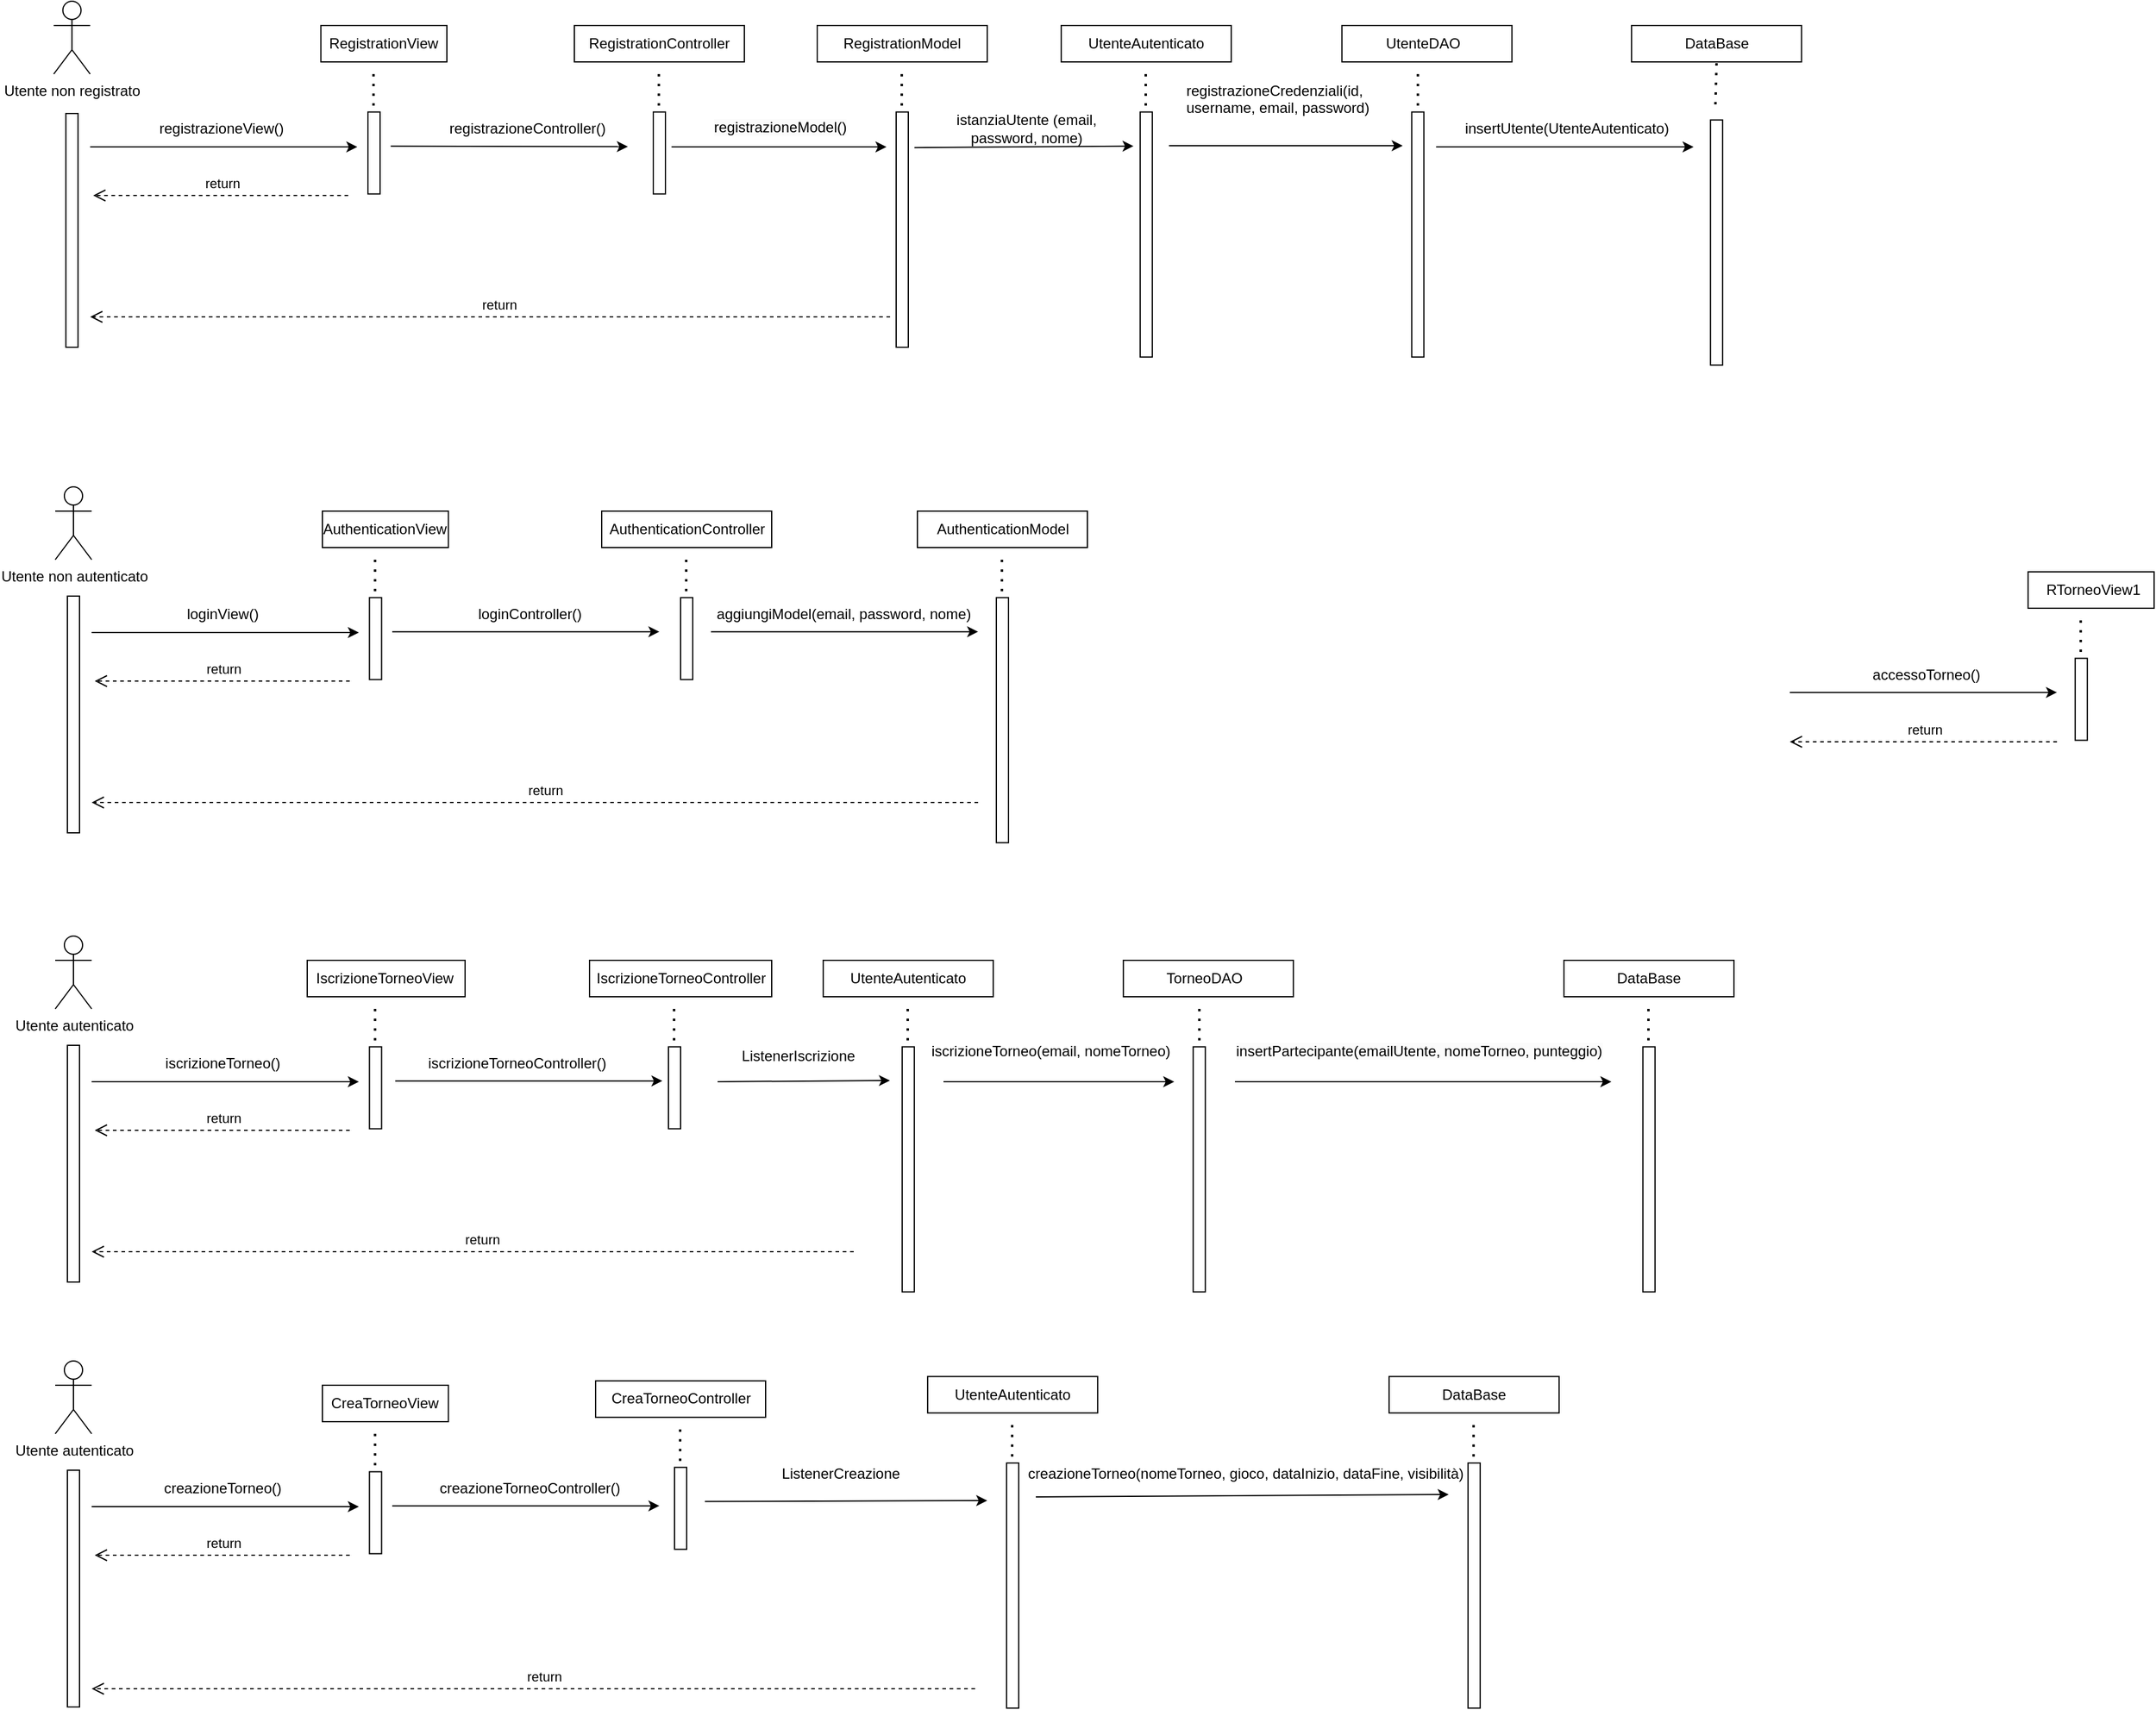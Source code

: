 <mxfile version="23.1.5" type="device">
  <diagram name="Pagina-1" id="2PzucVVuemy0MzqI2Rzy">
    <mxGraphModel dx="2345" dy="1129" grid="1" gridSize="10" guides="1" tooltips="1" connect="1" arrows="1" fold="1" page="1" pageScale="1" pageWidth="827" pageHeight="1169" math="0" shadow="0">
      <root>
        <mxCell id="0" />
        <mxCell id="1" parent="0" />
        <mxCell id="PmFzKxTWgb2I8v0q9J5C-1" value="Utente non autenticato" style="shape=umlActor;verticalLabelPosition=bottom;verticalAlign=top;html=1;outlineConnect=0;" parent="1" vertex="1">
          <mxGeometry x="142.5" y="570" width="30" height="60" as="geometry" />
        </mxCell>
        <mxCell id="PmFzKxTWgb2I8v0q9J5C-4" value="" style="rounded=0;whiteSpace=wrap;html=1;rotation=90;" parent="1" vertex="1">
          <mxGeometry x="60" y="752.5" width="195" height="10" as="geometry" />
        </mxCell>
        <mxCell id="PmFzKxTWgb2I8v0q9J5C-5" value="" style="rounded=0;whiteSpace=wrap;html=1;rotation=90;" parent="1" vertex="1">
          <mxGeometry x="372.5" y="690" width="67.5" height="10" as="geometry" />
        </mxCell>
        <mxCell id="PmFzKxTWgb2I8v0q9J5C-6" value="" style="endArrow=classic;html=1;rounded=0;" parent="1" edge="1">
          <mxGeometry width="50" height="50" relative="1" as="geometry">
            <mxPoint x="172.5" y="690" as="sourcePoint" />
            <mxPoint x="392.5" y="690" as="targetPoint" />
          </mxGeometry>
        </mxCell>
        <mxCell id="PmFzKxTWgb2I8v0q9J5C-8" value="loginView()" style="text;html=1;align=center;verticalAlign=middle;resizable=0;points=[];autosize=1;strokeColor=none;fillColor=none;" parent="1" vertex="1">
          <mxGeometry x="240" y="660" width="80" height="30" as="geometry" />
        </mxCell>
        <mxCell id="PmFzKxTWgb2I8v0q9J5C-9" value="" style="html=1;verticalAlign=bottom;endArrow=open;dashed=1;endSize=8;curved=0;rounded=0;" parent="1" edge="1">
          <mxGeometry relative="1" as="geometry">
            <mxPoint x="385" y="730" as="sourcePoint" />
            <mxPoint x="175" y="730" as="targetPoint" />
          </mxGeometry>
        </mxCell>
        <mxCell id="PmFzKxTWgb2I8v0q9J5C-10" value="return" style="edgeLabel;html=1;align=center;verticalAlign=middle;resizable=0;points=[];" parent="PmFzKxTWgb2I8v0q9J5C-9" vertex="1" connectable="0">
          <mxGeometry x="-0.032" y="-2" relative="1" as="geometry">
            <mxPoint x="-3" y="-8" as="offset" />
          </mxGeometry>
        </mxCell>
        <mxCell id="PmFzKxTWgb2I8v0q9J5C-11" value="" style="endArrow=none;dashed=1;html=1;dashPattern=1 3;strokeWidth=2;rounded=0;" parent="1" edge="1">
          <mxGeometry width="50" height="50" relative="1" as="geometry">
            <mxPoint x="405.85" y="630" as="sourcePoint" />
            <mxPoint x="405.85" y="660" as="targetPoint" />
          </mxGeometry>
        </mxCell>
        <mxCell id="PmFzKxTWgb2I8v0q9J5C-12" value="" style="rounded=0;whiteSpace=wrap;html=1;rotation=90;" parent="1" vertex="1">
          <mxGeometry x="628.75" y="690" width="67.5" height="10" as="geometry" />
        </mxCell>
        <mxCell id="PmFzKxTWgb2I8v0q9J5C-13" value="" style="endArrow=none;dashed=1;html=1;dashPattern=1 3;strokeWidth=2;rounded=0;" parent="1" edge="1">
          <mxGeometry width="50" height="50" relative="1" as="geometry">
            <mxPoint x="662.1" y="630" as="sourcePoint" />
            <mxPoint x="662.1" y="660" as="targetPoint" />
          </mxGeometry>
        </mxCell>
        <mxCell id="PmFzKxTWgb2I8v0q9J5C-14" value="" style="rounded=0;whiteSpace=wrap;html=1;" parent="1" vertex="1">
          <mxGeometry x="362.5" y="590" width="103.75" height="30" as="geometry" />
        </mxCell>
        <mxCell id="PmFzKxTWgb2I8v0q9J5C-15" value="AuthenticationView" style="text;html=1;strokeColor=none;fillColor=none;align=center;verticalAlign=middle;whiteSpace=wrap;rounded=0;" parent="1" vertex="1">
          <mxGeometry x="384.38" y="590" width="60" height="30" as="geometry" />
        </mxCell>
        <mxCell id="PmFzKxTWgb2I8v0q9J5C-17" value="" style="rounded=0;whiteSpace=wrap;html=1;" parent="1" vertex="1">
          <mxGeometry x="592.5" y="590" width="140" height="30" as="geometry" />
        </mxCell>
        <mxCell id="PmFzKxTWgb2I8v0q9J5C-18" value="AuthenticationController" style="text;html=1;strokeColor=none;fillColor=none;align=center;verticalAlign=middle;whiteSpace=wrap;rounded=0;" parent="1" vertex="1">
          <mxGeometry x="632.5" y="590" width="60" height="30" as="geometry" />
        </mxCell>
        <mxCell id="PmFzKxTWgb2I8v0q9J5C-20" value="" style="endArrow=classic;html=1;rounded=0;" parent="1" edge="1">
          <mxGeometry width="50" height="50" relative="1" as="geometry">
            <mxPoint x="420" y="689.33" as="sourcePoint" />
            <mxPoint x="640" y="689.33" as="targetPoint" />
          </mxGeometry>
        </mxCell>
        <mxCell id="PmFzKxTWgb2I8v0q9J5C-21" value="loginController()" style="text;html=1;align=center;verticalAlign=middle;resizable=0;points=[];autosize=1;strokeColor=none;fillColor=none;" parent="1" vertex="1">
          <mxGeometry x="477.5" y="660" width="110" height="30" as="geometry" />
        </mxCell>
        <mxCell id="PmFzKxTWgb2I8v0q9J5C-22" value="" style="rounded=0;whiteSpace=wrap;html=1;rotation=90;" parent="1" vertex="1">
          <mxGeometry x="821.57" y="757.19" width="201.87" height="10" as="geometry" />
        </mxCell>
        <mxCell id="PmFzKxTWgb2I8v0q9J5C-23" value="" style="endArrow=none;dashed=1;html=1;dashPattern=1 3;strokeWidth=2;rounded=0;" parent="1" edge="1">
          <mxGeometry width="50" height="50" relative="1" as="geometry">
            <mxPoint x="922.1" y="630" as="sourcePoint" />
            <mxPoint x="922.1" y="660" as="targetPoint" />
          </mxGeometry>
        </mxCell>
        <mxCell id="PmFzKxTWgb2I8v0q9J5C-24" value="" style="rounded=0;whiteSpace=wrap;html=1;" parent="1" vertex="1">
          <mxGeometry x="852.5" y="590" width="140" height="30" as="geometry" />
        </mxCell>
        <mxCell id="PmFzKxTWgb2I8v0q9J5C-25" value="AuthenticationModel" style="text;html=1;strokeColor=none;fillColor=none;align=center;verticalAlign=middle;whiteSpace=wrap;rounded=0;" parent="1" vertex="1">
          <mxGeometry x="892.5" y="590" width="60" height="30" as="geometry" />
        </mxCell>
        <mxCell id="PmFzKxTWgb2I8v0q9J5C-28" value="" style="endArrow=classic;html=1;rounded=0;" parent="1" edge="1">
          <mxGeometry width="50" height="50" relative="1" as="geometry">
            <mxPoint x="682.5" y="689.35" as="sourcePoint" />
            <mxPoint x="902.5" y="689.35" as="targetPoint" />
          </mxGeometry>
        </mxCell>
        <mxCell id="PmFzKxTWgb2I8v0q9J5C-30" value="aggiungiModel(email, password, nome)" style="text;html=1;strokeColor=none;fillColor=none;align=center;verticalAlign=middle;whiteSpace=wrap;rounded=0;" parent="1" vertex="1">
          <mxGeometry x="683.13" y="660" width="217.5" height="30" as="geometry" />
        </mxCell>
        <mxCell id="PmFzKxTWgb2I8v0q9J5C-32" value="" style="html=1;verticalAlign=bottom;endArrow=open;dashed=1;endSize=8;curved=0;rounded=0;" parent="1" edge="1">
          <mxGeometry relative="1" as="geometry">
            <mxPoint x="902.5" y="830" as="sourcePoint" />
            <mxPoint x="172.5" y="830" as="targetPoint" />
          </mxGeometry>
        </mxCell>
        <mxCell id="PmFzKxTWgb2I8v0q9J5C-33" value="return" style="edgeLabel;html=1;align=center;verticalAlign=middle;resizable=0;points=[];" parent="PmFzKxTWgb2I8v0q9J5C-32" vertex="1" connectable="0">
          <mxGeometry x="-0.032" y="-2" relative="1" as="geometry">
            <mxPoint x="-3" y="-8" as="offset" />
          </mxGeometry>
        </mxCell>
        <mxCell id="PmFzKxTWgb2I8v0q9J5C-34" value="Utente non registrato" style="shape=umlActor;verticalLabelPosition=bottom;verticalAlign=top;html=1;outlineConnect=0;" parent="1" vertex="1">
          <mxGeometry x="141.25" y="170" width="30" height="60" as="geometry" />
        </mxCell>
        <mxCell id="PmFzKxTWgb2I8v0q9J5C-35" value="" style="rounded=0;whiteSpace=wrap;html=1;rotation=90;" parent="1" vertex="1">
          <mxGeometry x="60" y="353.75" width="192.5" height="10" as="geometry" />
        </mxCell>
        <mxCell id="PmFzKxTWgb2I8v0q9J5C-36" value="" style="rounded=0;whiteSpace=wrap;html=1;rotation=90;" parent="1" vertex="1">
          <mxGeometry x="371.25" y="290" width="67.5" height="10" as="geometry" />
        </mxCell>
        <mxCell id="PmFzKxTWgb2I8v0q9J5C-37" value="" style="endArrow=classic;html=1;rounded=0;" parent="1" edge="1">
          <mxGeometry width="50" height="50" relative="1" as="geometry">
            <mxPoint x="171.25" y="290" as="sourcePoint" />
            <mxPoint x="391.25" y="290" as="targetPoint" />
          </mxGeometry>
        </mxCell>
        <mxCell id="PmFzKxTWgb2I8v0q9J5C-38" value="registrazioneView()" style="text;html=1;align=center;verticalAlign=middle;resizable=0;points=[];autosize=1;strokeColor=none;fillColor=none;" parent="1" vertex="1">
          <mxGeometry x="213.75" y="260" width="130" height="30" as="geometry" />
        </mxCell>
        <mxCell id="PmFzKxTWgb2I8v0q9J5C-39" value="" style="html=1;verticalAlign=bottom;endArrow=open;dashed=1;endSize=8;curved=0;rounded=0;" parent="1" edge="1">
          <mxGeometry relative="1" as="geometry">
            <mxPoint x="383.75" y="330" as="sourcePoint" />
            <mxPoint x="173.75" y="330" as="targetPoint" />
          </mxGeometry>
        </mxCell>
        <mxCell id="PmFzKxTWgb2I8v0q9J5C-40" value="return" style="edgeLabel;html=1;align=center;verticalAlign=middle;resizable=0;points=[];" parent="PmFzKxTWgb2I8v0q9J5C-39" vertex="1" connectable="0">
          <mxGeometry x="-0.032" y="-2" relative="1" as="geometry">
            <mxPoint x="-3" y="-8" as="offset" />
          </mxGeometry>
        </mxCell>
        <mxCell id="PmFzKxTWgb2I8v0q9J5C-41" value="" style="endArrow=none;dashed=1;html=1;dashPattern=1 3;strokeWidth=2;rounded=0;" parent="1" edge="1">
          <mxGeometry width="50" height="50" relative="1" as="geometry">
            <mxPoint x="404.6" y="230" as="sourcePoint" />
            <mxPoint x="404.6" y="260" as="targetPoint" />
          </mxGeometry>
        </mxCell>
        <mxCell id="PmFzKxTWgb2I8v0q9J5C-42" value="" style="rounded=0;whiteSpace=wrap;html=1;rotation=90;" parent="1" vertex="1">
          <mxGeometry x="606.25" y="290" width="67.5" height="10" as="geometry" />
        </mxCell>
        <mxCell id="PmFzKxTWgb2I8v0q9J5C-43" value="" style="endArrow=none;dashed=1;html=1;dashPattern=1 3;strokeWidth=2;rounded=0;" parent="1" edge="1">
          <mxGeometry width="50" height="50" relative="1" as="geometry">
            <mxPoint x="639.6" y="230" as="sourcePoint" />
            <mxPoint x="639.6" y="260" as="targetPoint" />
          </mxGeometry>
        </mxCell>
        <mxCell id="PmFzKxTWgb2I8v0q9J5C-44" value="" style="rounded=0;whiteSpace=wrap;html=1;" parent="1" vertex="1">
          <mxGeometry x="361.25" y="190" width="103.75" height="30" as="geometry" />
        </mxCell>
        <mxCell id="PmFzKxTWgb2I8v0q9J5C-45" value="RegistrationView" style="text;html=1;strokeColor=none;fillColor=none;align=center;verticalAlign=middle;whiteSpace=wrap;rounded=0;" parent="1" vertex="1">
          <mxGeometry x="383.13" y="190" width="60" height="30" as="geometry" />
        </mxCell>
        <mxCell id="PmFzKxTWgb2I8v0q9J5C-46" value="" style="rounded=0;whiteSpace=wrap;html=1;" parent="1" vertex="1">
          <mxGeometry x="570" y="190" width="140" height="30" as="geometry" />
        </mxCell>
        <mxCell id="PmFzKxTWgb2I8v0q9J5C-47" value="RegistrationController" style="text;html=1;strokeColor=none;fillColor=none;align=center;verticalAlign=middle;whiteSpace=wrap;rounded=0;" parent="1" vertex="1">
          <mxGeometry x="610" y="190" width="60" height="30" as="geometry" />
        </mxCell>
        <mxCell id="PmFzKxTWgb2I8v0q9J5C-48" value="" style="endArrow=classic;html=1;rounded=0;entryX=1.052;entryY=0.993;entryDx=0;entryDy=0;entryPerimeter=0;" parent="1" target="PmFzKxTWgb2I8v0q9J5C-49" edge="1">
          <mxGeometry width="50" height="50" relative="1" as="geometry">
            <mxPoint x="418.75" y="289.33" as="sourcePoint" />
            <mxPoint x="638.75" y="289.33" as="targetPoint" />
          </mxGeometry>
        </mxCell>
        <mxCell id="PmFzKxTWgb2I8v0q9J5C-49" value="registrazioneController()" style="text;html=1;align=center;verticalAlign=middle;resizable=0;points=[];autosize=1;strokeColor=none;fillColor=none;" parent="1" vertex="1">
          <mxGeometry x="456.25" y="260" width="150" height="30" as="geometry" />
        </mxCell>
        <mxCell id="PmFzKxTWgb2I8v0q9J5C-50" value="" style="rounded=0;whiteSpace=wrap;html=1;rotation=90;" parent="1" vertex="1">
          <mxGeometry x="940.0" y="357.19" width="201.87" height="10" as="geometry" />
        </mxCell>
        <mxCell id="PmFzKxTWgb2I8v0q9J5C-51" value="" style="endArrow=none;dashed=1;html=1;dashPattern=1 3;strokeWidth=2;rounded=0;" parent="1" edge="1">
          <mxGeometry width="50" height="50" relative="1" as="geometry">
            <mxPoint x="1040.53" y="230" as="sourcePoint" />
            <mxPoint x="1040.53" y="260" as="targetPoint" />
          </mxGeometry>
        </mxCell>
        <mxCell id="PmFzKxTWgb2I8v0q9J5C-52" value="" style="rounded=0;whiteSpace=wrap;html=1;" parent="1" vertex="1">
          <mxGeometry x="970.93" y="190" width="140" height="30" as="geometry" />
        </mxCell>
        <mxCell id="PmFzKxTWgb2I8v0q9J5C-53" value="UtenteAutenticato" style="text;html=1;strokeColor=none;fillColor=none;align=center;verticalAlign=middle;whiteSpace=wrap;rounded=0;" parent="1" vertex="1">
          <mxGeometry x="1010.93" y="190" width="60" height="30" as="geometry" />
        </mxCell>
        <mxCell id="PmFzKxTWgb2I8v0q9J5C-54" value="" style="endArrow=classic;html=1;rounded=0;exitX=-0.06;exitY=1.02;exitDx=0;exitDy=0;exitPerimeter=0;" parent="1" source="PmFzKxTWgb2I8v0q9J5C-55" edge="1">
          <mxGeometry width="50" height="50" relative="1" as="geometry">
            <mxPoint x="810.47" y="289.35" as="sourcePoint" />
            <mxPoint x="1030.47" y="289.35" as="targetPoint" />
          </mxGeometry>
        </mxCell>
        <mxCell id="PmFzKxTWgb2I8v0q9J5C-55" value="istanziaUtente (email, password, nome)" style="text;html=1;strokeColor=none;fillColor=none;align=center;verticalAlign=middle;whiteSpace=wrap;rounded=0;" parent="1" vertex="1">
          <mxGeometry x="860" y="260" width="165.47" height="30" as="geometry" />
        </mxCell>
        <mxCell id="PmFzKxTWgb2I8v0q9J5C-56" value="" style="html=1;verticalAlign=bottom;endArrow=open;dashed=1;endSize=8;curved=0;rounded=0;" parent="1" edge="1">
          <mxGeometry relative="1" as="geometry">
            <mxPoint x="830" y="430" as="sourcePoint" />
            <mxPoint x="171.25" y="430" as="targetPoint" />
          </mxGeometry>
        </mxCell>
        <mxCell id="PmFzKxTWgb2I8v0q9J5C-57" value="return" style="edgeLabel;html=1;align=center;verticalAlign=middle;resizable=0;points=[];" parent="PmFzKxTWgb2I8v0q9J5C-56" vertex="1" connectable="0">
          <mxGeometry x="-0.032" y="-2" relative="1" as="geometry">
            <mxPoint x="-3" y="-8" as="offset" />
          </mxGeometry>
        </mxCell>
        <mxCell id="PmFzKxTWgb2I8v0q9J5C-59" value="Utente autenticato" style="shape=umlActor;verticalLabelPosition=bottom;verticalAlign=top;html=1;outlineConnect=0;" parent="1" vertex="1">
          <mxGeometry x="142.5" y="940" width="30" height="60" as="geometry" />
        </mxCell>
        <mxCell id="PmFzKxTWgb2I8v0q9J5C-60" value="" style="rounded=0;whiteSpace=wrap;html=1;rotation=90;" parent="1" vertex="1">
          <mxGeometry x="60" y="1122.5" width="195" height="10" as="geometry" />
        </mxCell>
        <mxCell id="PmFzKxTWgb2I8v0q9J5C-61" value="" style="rounded=0;whiteSpace=wrap;html=1;rotation=90;" parent="1" vertex="1">
          <mxGeometry x="372.5" y="1060" width="67.5" height="10" as="geometry" />
        </mxCell>
        <mxCell id="PmFzKxTWgb2I8v0q9J5C-62" value="" style="endArrow=classic;html=1;rounded=0;" parent="1" edge="1">
          <mxGeometry width="50" height="50" relative="1" as="geometry">
            <mxPoint x="172.5" y="1060" as="sourcePoint" />
            <mxPoint x="392.5" y="1060" as="targetPoint" />
          </mxGeometry>
        </mxCell>
        <mxCell id="PmFzKxTWgb2I8v0q9J5C-63" value="iscrizioneTorneo()" style="text;html=1;align=center;verticalAlign=middle;resizable=0;points=[];autosize=1;strokeColor=none;fillColor=none;" parent="1" vertex="1">
          <mxGeometry x="220" y="1030" width="120" height="30" as="geometry" />
        </mxCell>
        <mxCell id="PmFzKxTWgb2I8v0q9J5C-64" value="" style="html=1;verticalAlign=bottom;endArrow=open;dashed=1;endSize=8;curved=0;rounded=0;" parent="1" edge="1">
          <mxGeometry relative="1" as="geometry">
            <mxPoint x="385" y="1100" as="sourcePoint" />
            <mxPoint x="175" y="1100" as="targetPoint" />
          </mxGeometry>
        </mxCell>
        <mxCell id="PmFzKxTWgb2I8v0q9J5C-65" value="return" style="edgeLabel;html=1;align=center;verticalAlign=middle;resizable=0;points=[];" parent="PmFzKxTWgb2I8v0q9J5C-64" vertex="1" connectable="0">
          <mxGeometry x="-0.032" y="-2" relative="1" as="geometry">
            <mxPoint x="-3" y="-8" as="offset" />
          </mxGeometry>
        </mxCell>
        <mxCell id="PmFzKxTWgb2I8v0q9J5C-66" value="" style="endArrow=none;dashed=1;html=1;dashPattern=1 3;strokeWidth=2;rounded=0;" parent="1" edge="1">
          <mxGeometry width="50" height="50" relative="1" as="geometry">
            <mxPoint x="405.85" y="1000" as="sourcePoint" />
            <mxPoint x="405.85" y="1030" as="targetPoint" />
          </mxGeometry>
        </mxCell>
        <mxCell id="PmFzKxTWgb2I8v0q9J5C-67" value="" style="rounded=0;whiteSpace=wrap;html=1;rotation=90;" parent="1" vertex="1">
          <mxGeometry x="618.75" y="1060" width="67.5" height="10" as="geometry" />
        </mxCell>
        <mxCell id="PmFzKxTWgb2I8v0q9J5C-68" value="" style="endArrow=none;dashed=1;html=1;dashPattern=1 3;strokeWidth=2;rounded=0;" parent="1" edge="1">
          <mxGeometry width="50" height="50" relative="1" as="geometry">
            <mxPoint x="652.1" y="1000" as="sourcePoint" />
            <mxPoint x="652.1" y="1030" as="targetPoint" />
          </mxGeometry>
        </mxCell>
        <mxCell id="PmFzKxTWgb2I8v0q9J5C-69" value="" style="rounded=0;whiteSpace=wrap;html=1;" parent="1" vertex="1">
          <mxGeometry x="350" y="960" width="130" height="30" as="geometry" />
        </mxCell>
        <mxCell id="PmFzKxTWgb2I8v0q9J5C-70" value="IscrizioneTorneoView" style="text;html=1;strokeColor=none;fillColor=none;align=center;verticalAlign=middle;whiteSpace=wrap;rounded=0;" parent="1" vertex="1">
          <mxGeometry x="384.38" y="960" width="60" height="30" as="geometry" />
        </mxCell>
        <mxCell id="PmFzKxTWgb2I8v0q9J5C-71" value="" style="rounded=0;whiteSpace=wrap;html=1;" parent="1" vertex="1">
          <mxGeometry x="582.5" y="960" width="150" height="30" as="geometry" />
        </mxCell>
        <mxCell id="PmFzKxTWgb2I8v0q9J5C-72" value="IscrizioneTorneoController" style="text;html=1;strokeColor=none;fillColor=none;align=center;verticalAlign=middle;whiteSpace=wrap;rounded=0;" parent="1" vertex="1">
          <mxGeometry x="627.5" y="960" width="60" height="30" as="geometry" />
        </mxCell>
        <mxCell id="PmFzKxTWgb2I8v0q9J5C-81" value="" style="html=1;verticalAlign=bottom;endArrow=open;dashed=1;endSize=8;curved=0;rounded=0;" parent="1" edge="1">
          <mxGeometry relative="1" as="geometry">
            <mxPoint x="800" y="1200" as="sourcePoint" />
            <mxPoint x="172.5" y="1200" as="targetPoint" />
          </mxGeometry>
        </mxCell>
        <mxCell id="PmFzKxTWgb2I8v0q9J5C-82" value="return" style="edgeLabel;html=1;align=center;verticalAlign=middle;resizable=0;points=[];" parent="PmFzKxTWgb2I8v0q9J5C-81" vertex="1" connectable="0">
          <mxGeometry x="-0.032" y="-2" relative="1" as="geometry">
            <mxPoint x="-3" y="-8" as="offset" />
          </mxGeometry>
        </mxCell>
        <mxCell id="PmFzKxTWgb2I8v0q9J5C-87" value="" style="endArrow=classic;html=1;rounded=0;" parent="1" edge="1">
          <mxGeometry width="50" height="50" relative="1" as="geometry">
            <mxPoint x="422.5" y="1059.33" as="sourcePoint" />
            <mxPoint x="642.5" y="1059.33" as="targetPoint" />
          </mxGeometry>
        </mxCell>
        <mxCell id="PmFzKxTWgb2I8v0q9J5C-91" value="iscrizioneTorneoController()" style="text;html=1;strokeColor=none;fillColor=none;align=center;verticalAlign=middle;whiteSpace=wrap;rounded=0;" parent="1" vertex="1">
          <mxGeometry x="492.97" y="1030" width="60" height="30" as="geometry" />
        </mxCell>
        <mxCell id="PmFzKxTWgb2I8v0q9J5C-124" value="" style="rounded=0;whiteSpace=wrap;html=1;rotation=90;" parent="1" vertex="1">
          <mxGeometry x="1354.0" y="1127.19" width="201.87" height="10" as="geometry" />
        </mxCell>
        <mxCell id="PmFzKxTWgb2I8v0q9J5C-125" value="" style="endArrow=none;dashed=1;html=1;dashPattern=1 3;strokeWidth=2;rounded=0;" parent="1" edge="1">
          <mxGeometry width="50" height="50" relative="1" as="geometry">
            <mxPoint x="1454.53" y="1000" as="sourcePoint" />
            <mxPoint x="1454.53" y="1030" as="targetPoint" />
          </mxGeometry>
        </mxCell>
        <mxCell id="PmFzKxTWgb2I8v0q9J5C-126" value="" style="rounded=0;whiteSpace=wrap;html=1;" parent="1" vertex="1">
          <mxGeometry x="1384.93" y="960" width="140" height="30" as="geometry" />
        </mxCell>
        <mxCell id="PmFzKxTWgb2I8v0q9J5C-127" value="DataBase" style="text;html=1;strokeColor=none;fillColor=none;align=center;verticalAlign=middle;whiteSpace=wrap;rounded=0;" parent="1" vertex="1">
          <mxGeometry x="1424.93" y="960" width="60" height="30" as="geometry" />
        </mxCell>
        <mxCell id="PmFzKxTWgb2I8v0q9J5C-169" value="Utente autenticato" style="shape=umlActor;verticalLabelPosition=bottom;verticalAlign=top;html=1;outlineConnect=0;" parent="1" vertex="1">
          <mxGeometry x="142.5" y="1290" width="30" height="60" as="geometry" />
        </mxCell>
        <mxCell id="PmFzKxTWgb2I8v0q9J5C-170" value="" style="rounded=0;whiteSpace=wrap;html=1;rotation=90;" parent="1" vertex="1">
          <mxGeometry x="60" y="1472.5" width="195" height="10" as="geometry" />
        </mxCell>
        <mxCell id="PmFzKxTWgb2I8v0q9J5C-171" value="" style="rounded=0;whiteSpace=wrap;html=1;rotation=90;" parent="1" vertex="1">
          <mxGeometry x="372.5" y="1410" width="67.5" height="10" as="geometry" />
        </mxCell>
        <mxCell id="PmFzKxTWgb2I8v0q9J5C-172" value="" style="endArrow=classic;html=1;rounded=0;" parent="1" edge="1">
          <mxGeometry width="50" height="50" relative="1" as="geometry">
            <mxPoint x="172.5" y="1410" as="sourcePoint" />
            <mxPoint x="392.5" y="1410" as="targetPoint" />
          </mxGeometry>
        </mxCell>
        <mxCell id="PmFzKxTWgb2I8v0q9J5C-173" value="creazioneTorneo()" style="text;html=1;align=center;verticalAlign=middle;resizable=0;points=[];autosize=1;strokeColor=none;fillColor=none;" parent="1" vertex="1">
          <mxGeometry x="220" y="1380" width="120" height="30" as="geometry" />
        </mxCell>
        <mxCell id="PmFzKxTWgb2I8v0q9J5C-174" value="" style="html=1;verticalAlign=bottom;endArrow=open;dashed=1;endSize=8;curved=0;rounded=0;" parent="1" edge="1">
          <mxGeometry relative="1" as="geometry">
            <mxPoint x="385" y="1450" as="sourcePoint" />
            <mxPoint x="175" y="1450" as="targetPoint" />
          </mxGeometry>
        </mxCell>
        <mxCell id="PmFzKxTWgb2I8v0q9J5C-175" value="return" style="edgeLabel;html=1;align=center;verticalAlign=middle;resizable=0;points=[];" parent="PmFzKxTWgb2I8v0q9J5C-174" vertex="1" connectable="0">
          <mxGeometry x="-0.032" y="-2" relative="1" as="geometry">
            <mxPoint x="-3" y="-8" as="offset" />
          </mxGeometry>
        </mxCell>
        <mxCell id="PmFzKxTWgb2I8v0q9J5C-176" value="" style="endArrow=none;dashed=1;html=1;dashPattern=1 3;strokeWidth=2;rounded=0;" parent="1" edge="1">
          <mxGeometry width="50" height="50" relative="1" as="geometry">
            <mxPoint x="405.85" y="1350" as="sourcePoint" />
            <mxPoint x="405.85" y="1380" as="targetPoint" />
          </mxGeometry>
        </mxCell>
        <mxCell id="PmFzKxTWgb2I8v0q9J5C-177" value="" style="rounded=0;whiteSpace=wrap;html=1;rotation=90;" parent="1" vertex="1">
          <mxGeometry x="623.75" y="1406.4" width="67.5" height="10" as="geometry" />
        </mxCell>
        <mxCell id="PmFzKxTWgb2I8v0q9J5C-178" value="" style="endArrow=none;dashed=1;html=1;dashPattern=1 3;strokeWidth=2;rounded=0;" parent="1" edge="1">
          <mxGeometry width="50" height="50" relative="1" as="geometry">
            <mxPoint x="657.1" y="1346.4" as="sourcePoint" />
            <mxPoint x="657.1" y="1376.4" as="targetPoint" />
          </mxGeometry>
        </mxCell>
        <mxCell id="PmFzKxTWgb2I8v0q9J5C-179" value="" style="rounded=0;whiteSpace=wrap;html=1;" parent="1" vertex="1">
          <mxGeometry x="362.5" y="1310" width="103.75" height="30" as="geometry" />
        </mxCell>
        <mxCell id="PmFzKxTWgb2I8v0q9J5C-180" value="CreaTorneoView" style="text;html=1;strokeColor=none;fillColor=none;align=center;verticalAlign=middle;whiteSpace=wrap;rounded=0;" parent="1" vertex="1">
          <mxGeometry x="384.38" y="1310" width="60" height="30" as="geometry" />
        </mxCell>
        <mxCell id="PmFzKxTWgb2I8v0q9J5C-181" value="" style="rounded=0;whiteSpace=wrap;html=1;" parent="1" vertex="1">
          <mxGeometry x="587.5" y="1306.4" width="140" height="30" as="geometry" />
        </mxCell>
        <mxCell id="PmFzKxTWgb2I8v0q9J5C-182" value="CreaTorneoController" style="text;html=1;strokeColor=none;fillColor=none;align=center;verticalAlign=middle;whiteSpace=wrap;rounded=0;" parent="1" vertex="1">
          <mxGeometry x="627.5" y="1306.4" width="60" height="30" as="geometry" />
        </mxCell>
        <mxCell id="PmFzKxTWgb2I8v0q9J5C-183" value="" style="endArrow=classic;html=1;rounded=0;" parent="1" edge="1">
          <mxGeometry width="50" height="50" relative="1" as="geometry">
            <mxPoint x="420" y="1409.33" as="sourcePoint" />
            <mxPoint x="640" y="1409.33" as="targetPoint" />
          </mxGeometry>
        </mxCell>
        <mxCell id="PmFzKxTWgb2I8v0q9J5C-184" value="creazioneTorneoController()" style="text;html=1;align=center;verticalAlign=middle;resizable=0;points=[];autosize=1;strokeColor=none;fillColor=none;" parent="1" vertex="1">
          <mxGeometry x="447.5" y="1380" width="170" height="30" as="geometry" />
        </mxCell>
        <mxCell id="PmFzKxTWgb2I8v0q9J5C-185" value="" style="rounded=0;whiteSpace=wrap;html=1;rotation=90;" parent="1" vertex="1">
          <mxGeometry x="830.0" y="1470.0" width="201.87" height="10" as="geometry" />
        </mxCell>
        <mxCell id="PmFzKxTWgb2I8v0q9J5C-186" value="" style="endArrow=none;dashed=1;html=1;dashPattern=1 3;strokeWidth=2;rounded=0;" parent="1" edge="1">
          <mxGeometry width="50" height="50" relative="1" as="geometry">
            <mxPoint x="930.53" y="1342.81" as="sourcePoint" />
            <mxPoint x="930.53" y="1372.81" as="targetPoint" />
          </mxGeometry>
        </mxCell>
        <mxCell id="PmFzKxTWgb2I8v0q9J5C-187" value="" style="rounded=0;whiteSpace=wrap;html=1;" parent="1" vertex="1">
          <mxGeometry x="860.93" y="1302.81" width="140" height="30" as="geometry" />
        </mxCell>
        <mxCell id="PmFzKxTWgb2I8v0q9J5C-188" value="UtenteAutenticato" style="text;html=1;strokeColor=none;fillColor=none;align=center;verticalAlign=middle;whiteSpace=wrap;rounded=0;" parent="1" vertex="1">
          <mxGeometry x="900.93" y="1302.81" width="60" height="30" as="geometry" />
        </mxCell>
        <mxCell id="PmFzKxTWgb2I8v0q9J5C-189" value="" style="endArrow=classic;html=1;rounded=0;" parent="1" edge="1">
          <mxGeometry width="50" height="50" relative="1" as="geometry">
            <mxPoint x="677.5" y="1405.75" as="sourcePoint" />
            <mxPoint x="910" y="1405" as="targetPoint" />
          </mxGeometry>
        </mxCell>
        <mxCell id="PmFzKxTWgb2I8v0q9J5C-191" value="" style="html=1;verticalAlign=bottom;endArrow=open;dashed=1;endSize=8;curved=0;rounded=0;" parent="1" edge="1">
          <mxGeometry relative="1" as="geometry">
            <mxPoint x="900" y="1560" as="sourcePoint" />
            <mxPoint x="172.5" y="1560" as="targetPoint" />
          </mxGeometry>
        </mxCell>
        <mxCell id="PmFzKxTWgb2I8v0q9J5C-192" value="return" style="edgeLabel;html=1;align=center;verticalAlign=middle;resizable=0;points=[];" parent="PmFzKxTWgb2I8v0q9J5C-191" vertex="1" connectable="0">
          <mxGeometry x="-0.032" y="-2" relative="1" as="geometry">
            <mxPoint x="-3" y="-8" as="offset" />
          </mxGeometry>
        </mxCell>
        <mxCell id="PmFzKxTWgb2I8v0q9J5C-201" value="" style="rounded=0;whiteSpace=wrap;html=1;rotation=90;" parent="1" vertex="1">
          <mxGeometry x="1210.0" y="1470.0" width="201.87" height="10" as="geometry" />
        </mxCell>
        <mxCell id="PmFzKxTWgb2I8v0q9J5C-202" value="" style="endArrow=none;dashed=1;html=1;dashPattern=1 3;strokeWidth=2;rounded=0;" parent="1" edge="1">
          <mxGeometry width="50" height="50" relative="1" as="geometry">
            <mxPoint x="1310.53" y="1342.81" as="sourcePoint" />
            <mxPoint x="1310.53" y="1372.81" as="targetPoint" />
          </mxGeometry>
        </mxCell>
        <mxCell id="PmFzKxTWgb2I8v0q9J5C-203" value="" style="rounded=0;whiteSpace=wrap;html=1;" parent="1" vertex="1">
          <mxGeometry x="1240.93" y="1302.81" width="140" height="30" as="geometry" />
        </mxCell>
        <mxCell id="PmFzKxTWgb2I8v0q9J5C-204" value="DataBase" style="text;html=1;strokeColor=none;fillColor=none;align=center;verticalAlign=middle;whiteSpace=wrap;rounded=0;" parent="1" vertex="1">
          <mxGeometry x="1280.93" y="1302.81" width="60" height="30" as="geometry" />
        </mxCell>
        <mxCell id="PmFzKxTWgb2I8v0q9J5C-205" value="" style="endArrow=classic;html=1;rounded=0;" parent="1" edge="1">
          <mxGeometry width="50" height="50" relative="1" as="geometry">
            <mxPoint x="950" y="1401.98" as="sourcePoint" />
            <mxPoint x="1290" y="1400" as="targetPoint" />
          </mxGeometry>
        </mxCell>
        <mxCell id="PmFzKxTWgb2I8v0q9J5C-206" value="creazioneTorneo(nomeTorneo, gioco, dataInizio, dataFine, visibilità)" style="text;html=1;strokeColor=none;fillColor=none;align=center;verticalAlign=middle;whiteSpace=wrap;rounded=0;" parent="1" vertex="1">
          <mxGeometry x="938" y="1368" width="370" height="30" as="geometry" />
        </mxCell>
        <mxCell id="dA8aLjZPVSyw3G796LqZ-2" value="" style="rounded=0;whiteSpace=wrap;html=1;rotation=90;" parent="1" vertex="1">
          <mxGeometry x="1163.68" y="357.19" width="201.87" height="10" as="geometry" />
        </mxCell>
        <mxCell id="dA8aLjZPVSyw3G796LqZ-4" value="" style="rounded=0;whiteSpace=wrap;html=1;" parent="1" vertex="1">
          <mxGeometry x="1202.12" y="190" width="140" height="30" as="geometry" />
        </mxCell>
        <mxCell id="dA8aLjZPVSyw3G796LqZ-5" value="UtenteDAO" style="text;html=1;strokeColor=none;fillColor=none;align=center;verticalAlign=middle;whiteSpace=wrap;rounded=0;" parent="1" vertex="1">
          <mxGeometry x="1239.12" y="190" width="60" height="30" as="geometry" />
        </mxCell>
        <mxCell id="dA8aLjZPVSyw3G796LqZ-6" value="" style="endArrow=none;dashed=1;html=1;dashPattern=1 3;strokeWidth=2;rounded=0;" parent="1" edge="1">
          <mxGeometry width="50" height="50" relative="1" as="geometry">
            <mxPoint x="1264.68" y="256" as="sourcePoint" />
            <mxPoint x="1264.68" y="226" as="targetPoint" />
          </mxGeometry>
        </mxCell>
        <mxCell id="dA8aLjZPVSyw3G796LqZ-7" value="insertUtente(UtenteAutenticato)" style="text;html=1;strokeColor=none;fillColor=none;align=center;verticalAlign=middle;whiteSpace=wrap;rounded=0;" parent="1" vertex="1">
          <mxGeometry x="1282.93" y="260" width="208.75" height="30" as="geometry" />
        </mxCell>
        <mxCell id="dA8aLjZPVSyw3G796LqZ-8" value="" style="endArrow=classic;html=1;rounded=0;entryX=1;entryY=1;entryDx=0;entryDy=0;" parent="1" target="dA8aLjZPVSyw3G796LqZ-7" edge="1">
          <mxGeometry width="50" height="50" relative="1" as="geometry">
            <mxPoint x="1279.68" y="290" as="sourcePoint" />
            <mxPoint x="1189.68" y="290" as="targetPoint" />
          </mxGeometry>
        </mxCell>
        <mxCell id="dA8aLjZPVSyw3G796LqZ-9" value="" style="rounded=0;whiteSpace=wrap;html=1;" parent="1" vertex="1">
          <mxGeometry x="1440.62" y="190" width="140" height="30" as="geometry" />
        </mxCell>
        <mxCell id="dA8aLjZPVSyw3G796LqZ-10" value="DataBase" style="text;html=1;strokeColor=none;fillColor=none;align=center;verticalAlign=middle;whiteSpace=wrap;rounded=0;" parent="1" vertex="1">
          <mxGeometry x="1480.62" y="190" width="60" height="30" as="geometry" />
        </mxCell>
        <mxCell id="dA8aLjZPVSyw3G796LqZ-11" value="" style="rounded=0;whiteSpace=wrap;html=1;rotation=90;" parent="1" vertex="1">
          <mxGeometry x="1409.68" y="363.75" width="201.87" height="10" as="geometry" />
        </mxCell>
        <mxCell id="dA8aLjZPVSyw3G796LqZ-14" value="" style="endArrow=none;dashed=1;html=1;dashPattern=1 3;strokeWidth=2;rounded=0;entryX=0.5;entryY=1;entryDx=0;entryDy=0;" parent="1" target="dA8aLjZPVSyw3G796LqZ-10" edge="1">
          <mxGeometry width="50" height="50" relative="1" as="geometry">
            <mxPoint x="1509.69" y="255" as="sourcePoint" />
            <mxPoint x="1234.69" y="241" as="targetPoint" />
          </mxGeometry>
        </mxCell>
        <mxCell id="_xcE8ZJ6tuB9mQ8rcjDb-1" value="registrazioneCredenziali(id, username, email, password)" style="text;whiteSpace=wrap;" parent="1" vertex="1">
          <mxGeometry x="1072.18" y="230" width="188" height="40" as="geometry" />
        </mxCell>
        <mxCell id="_xcE8ZJ6tuB9mQ8rcjDb-2" value="" style="endArrow=classic;html=1;rounded=0;" parent="1" edge="1">
          <mxGeometry width="50" height="50" relative="1" as="geometry">
            <mxPoint x="1059.68" y="289" as="sourcePoint" />
            <mxPoint x="1252.12" y="289" as="targetPoint" />
          </mxGeometry>
        </mxCell>
        <mxCell id="_xcE8ZJ6tuB9mQ8rcjDb-3" value="" style="rounded=0;whiteSpace=wrap;html=1;rotation=90;" parent="1" vertex="1">
          <mxGeometry x="743.13" y="353.13" width="193.75" height="10" as="geometry" />
        </mxCell>
        <mxCell id="_xcE8ZJ6tuB9mQ8rcjDb-4" value="" style="endArrow=none;dashed=1;html=1;dashPattern=1 3;strokeWidth=2;rounded=0;" parent="1" edge="1">
          <mxGeometry width="50" height="50" relative="1" as="geometry">
            <mxPoint x="839.6" y="230" as="sourcePoint" />
            <mxPoint x="839.6" y="260" as="targetPoint" />
          </mxGeometry>
        </mxCell>
        <mxCell id="_xcE8ZJ6tuB9mQ8rcjDb-5" value="" style="rounded=0;whiteSpace=wrap;html=1;" parent="1" vertex="1">
          <mxGeometry x="770" y="190" width="140" height="30" as="geometry" />
        </mxCell>
        <mxCell id="_xcE8ZJ6tuB9mQ8rcjDb-6" value="RegistrationModel" style="text;html=1;strokeColor=none;fillColor=none;align=center;verticalAlign=middle;whiteSpace=wrap;rounded=0;" parent="1" vertex="1">
          <mxGeometry x="810" y="190" width="60" height="30" as="geometry" />
        </mxCell>
        <mxCell id="_xcE8ZJ6tuB9mQ8rcjDb-7" value="" style="endArrow=classic;html=1;rounded=0;" parent="1" edge="1">
          <mxGeometry width="50" height="50" relative="1" as="geometry">
            <mxPoint x="650" y="290" as="sourcePoint" />
            <mxPoint x="827" y="290" as="targetPoint" />
          </mxGeometry>
        </mxCell>
        <mxCell id="_xcE8ZJ6tuB9mQ8rcjDb-8" value="&lt;span style=&quot;color: rgb(0, 0, 0); font-family: Helvetica; font-size: 12px; font-style: normal; font-variant-ligatures: normal; font-variant-caps: normal; font-weight: 400; letter-spacing: normal; orphans: 2; text-align: center; text-indent: 0px; text-transform: none; widows: 2; word-spacing: 0px; -webkit-text-stroke-width: 0px; background-color: rgb(251, 251, 251); text-decoration-thickness: initial; text-decoration-style: initial; text-decoration-color: initial; float: none; display: inline !important;&quot;&gt;registrazioneModel()&lt;/span&gt;" style="text;whiteSpace=wrap;html=1;" parent="1" vertex="1">
          <mxGeometry x="683.13" y="260" width="160" height="40" as="geometry" />
        </mxCell>
        <mxCell id="Qi0Wa9hxT18hAOxOMV2e-1" value="" style="rounded=0;whiteSpace=wrap;html=1;rotation=90;" parent="1" vertex="1">
          <mxGeometry x="983.68" y="1127.19" width="201.87" height="10" as="geometry" />
        </mxCell>
        <mxCell id="Qi0Wa9hxT18hAOxOMV2e-2" value="" style="rounded=0;whiteSpace=wrap;html=1;" parent="1" vertex="1">
          <mxGeometry x="1022.12" y="960" width="140" height="30" as="geometry" />
        </mxCell>
        <mxCell id="Qi0Wa9hxT18hAOxOMV2e-3" value="TorneoDAO" style="text;html=1;strokeColor=none;fillColor=none;align=center;verticalAlign=middle;whiteSpace=wrap;rounded=0;" parent="1" vertex="1">
          <mxGeometry x="1059.12" y="960" width="60" height="30" as="geometry" />
        </mxCell>
        <mxCell id="Qi0Wa9hxT18hAOxOMV2e-4" value="" style="endArrow=none;dashed=1;html=1;dashPattern=1 3;strokeWidth=2;rounded=0;" parent="1" edge="1">
          <mxGeometry width="50" height="50" relative="1" as="geometry">
            <mxPoint x="1084.68" y="1026" as="sourcePoint" />
            <mxPoint x="1084.68" y="996" as="targetPoint" />
          </mxGeometry>
        </mxCell>
        <mxCell id="Qi0Wa9hxT18hAOxOMV2e-8" value="&lt;span style=&quot;color: rgb(0, 0, 0); font-family: Helvetica; font-size: 12px; font-style: normal; font-variant-ligatures: normal; font-variant-caps: normal; font-weight: 400; letter-spacing: normal; orphans: 2; text-align: center; text-indent: 0px; text-transform: none; widows: 2; word-spacing: 0px; -webkit-text-stroke-width: 0px; background-color: rgb(251, 251, 251); text-decoration-thickness: initial; text-decoration-style: initial; text-decoration-color: initial; float: none; display: inline !important;&quot;&gt;insertPartecipante(emailUtente, nomeTorneo, punteggio)&lt;/span&gt;" style="text;whiteSpace=wrap;html=1;" parent="1" vertex="1">
          <mxGeometry x="1113" y="1021" width="340" height="40" as="geometry" />
        </mxCell>
        <mxCell id="Qi0Wa9hxT18hAOxOMV2e-9" value="" style="endArrow=classic;html=1;rounded=0;" parent="1" edge="1">
          <mxGeometry width="50" height="50" relative="1" as="geometry">
            <mxPoint x="1114" y="1060" as="sourcePoint" />
            <mxPoint x="1424" y="1060" as="targetPoint" />
          </mxGeometry>
        </mxCell>
        <mxCell id="Qi0Wa9hxT18hAOxOMV2e-10" value="" style="endArrow=classic;html=1;rounded=0;" parent="1" edge="1">
          <mxGeometry width="50" height="50" relative="1" as="geometry">
            <mxPoint x="874" y="1060" as="sourcePoint" />
            <mxPoint x="1064" y="1060" as="targetPoint" />
          </mxGeometry>
        </mxCell>
        <mxCell id="Qi0Wa9hxT18hAOxOMV2e-11" value="" style="rounded=0;whiteSpace=wrap;html=1;rotation=90;" parent="1" vertex="1">
          <mxGeometry x="744.0" y="1127.19" width="201.87" height="10" as="geometry" />
        </mxCell>
        <mxCell id="Qi0Wa9hxT18hAOxOMV2e-12" value="" style="endArrow=none;dashed=1;html=1;dashPattern=1 3;strokeWidth=2;rounded=0;" parent="1" edge="1">
          <mxGeometry width="50" height="50" relative="1" as="geometry">
            <mxPoint x="844.53" y="1000" as="sourcePoint" />
            <mxPoint x="844.53" y="1030" as="targetPoint" />
          </mxGeometry>
        </mxCell>
        <mxCell id="Qi0Wa9hxT18hAOxOMV2e-13" value="" style="rounded=0;whiteSpace=wrap;html=1;" parent="1" vertex="1">
          <mxGeometry x="774.93" y="960" width="140" height="30" as="geometry" />
        </mxCell>
        <mxCell id="Qi0Wa9hxT18hAOxOMV2e-14" value="UtenteAutenticato" style="text;html=1;strokeColor=none;fillColor=none;align=center;verticalAlign=middle;whiteSpace=wrap;rounded=0;" parent="1" vertex="1">
          <mxGeometry x="814.93" y="960" width="60" height="30" as="geometry" />
        </mxCell>
        <mxCell id="Qi0Wa9hxT18hAOxOMV2e-15" value="" style="endArrow=classic;html=1;rounded=0;" parent="1" edge="1">
          <mxGeometry width="50" height="50" relative="1" as="geometry">
            <mxPoint x="688" y="1060" as="sourcePoint" />
            <mxPoint x="829.87" y="1059" as="targetPoint" />
          </mxGeometry>
        </mxCell>
        <mxCell id="Qi0Wa9hxT18hAOxOMV2e-16" value="ListenerIscrizione" style="text;html=1;align=center;verticalAlign=middle;resizable=0;points=[];autosize=1;strokeColor=none;fillColor=none;" parent="1" vertex="1">
          <mxGeometry x="694" y="1024" width="120" height="30" as="geometry" />
        </mxCell>
        <mxCell id="Qi0Wa9hxT18hAOxOMV2e-17" value="iscrizioneTorneo(email, nomeTorneo)" style="text;html=1;align=center;verticalAlign=middle;resizable=0;points=[];autosize=1;strokeColor=none;fillColor=none;" parent="1" vertex="1">
          <mxGeometry x="852" y="1020" width="220" height="30" as="geometry" />
        </mxCell>
        <mxCell id="Qi0Wa9hxT18hAOxOMV2e-18" value="" style="endArrow=classic;html=1;rounded=0;" parent="1" edge="1">
          <mxGeometry width="50" height="50" relative="1" as="geometry">
            <mxPoint x="1570.93" y="739.33" as="sourcePoint" />
            <mxPoint x="1790.93" y="739.33" as="targetPoint" />
          </mxGeometry>
        </mxCell>
        <mxCell id="Qi0Wa9hxT18hAOxOMV2e-19" value="accessoTorneo()" style="text;html=1;align=center;verticalAlign=middle;resizable=0;points=[];autosize=1;strokeColor=none;fillColor=none;" parent="1" vertex="1">
          <mxGeometry x="1628.43" y="710" width="110" height="30" as="geometry" />
        </mxCell>
        <mxCell id="Qi0Wa9hxT18hAOxOMV2e-20" value="" style="rounded=0;whiteSpace=wrap;html=1;rotation=90;" parent="1" vertex="1">
          <mxGeometry x="1777.18" y="740" width="67.5" height="10" as="geometry" />
        </mxCell>
        <mxCell id="Qi0Wa9hxT18hAOxOMV2e-21" value="" style="endArrow=none;dashed=1;html=1;dashPattern=1 3;strokeWidth=2;rounded=0;" parent="1" edge="1">
          <mxGeometry width="50" height="50" relative="1" as="geometry">
            <mxPoint x="1810.53" y="680" as="sourcePoint" />
            <mxPoint x="1810.53" y="710" as="targetPoint" />
          </mxGeometry>
        </mxCell>
        <mxCell id="Qi0Wa9hxT18hAOxOMV2e-22" value="" style="rounded=0;whiteSpace=wrap;html=1;" parent="1" vertex="1">
          <mxGeometry x="1767.18" y="640" width="103.75" height="30" as="geometry" />
        </mxCell>
        <mxCell id="Qi0Wa9hxT18hAOxOMV2e-23" value="RTorneoView1" style="text;html=1;strokeColor=none;fillColor=none;align=center;verticalAlign=middle;whiteSpace=wrap;rounded=0;" parent="1" vertex="1">
          <mxGeometry x="1790.93" y="640" width="60" height="30" as="geometry" />
        </mxCell>
        <mxCell id="Qi0Wa9hxT18hAOxOMV2e-24" value="" style="html=1;verticalAlign=bottom;endArrow=open;dashed=1;endSize=8;curved=0;rounded=0;" parent="1" edge="1">
          <mxGeometry relative="1" as="geometry">
            <mxPoint x="1790.93" y="780" as="sourcePoint" />
            <mxPoint x="1570.93" y="780" as="targetPoint" />
          </mxGeometry>
        </mxCell>
        <mxCell id="Qi0Wa9hxT18hAOxOMV2e-25" value="return" style="edgeLabel;html=1;align=center;verticalAlign=middle;resizable=0;points=[];" parent="Qi0Wa9hxT18hAOxOMV2e-24" vertex="1" connectable="0">
          <mxGeometry x="-0.032" y="-2" relative="1" as="geometry">
            <mxPoint x="-3" y="-8" as="offset" />
          </mxGeometry>
        </mxCell>
        <mxCell id="M7Dh-_FwcG7-ZmyJeiV2-1" value="ListenerCreazione" style="text;html=1;align=center;verticalAlign=middle;resizable=0;points=[];autosize=1;strokeColor=none;fillColor=none;" vertex="1" parent="1">
          <mxGeometry x="729" y="1368" width="120" height="30" as="geometry" />
        </mxCell>
      </root>
    </mxGraphModel>
  </diagram>
</mxfile>
